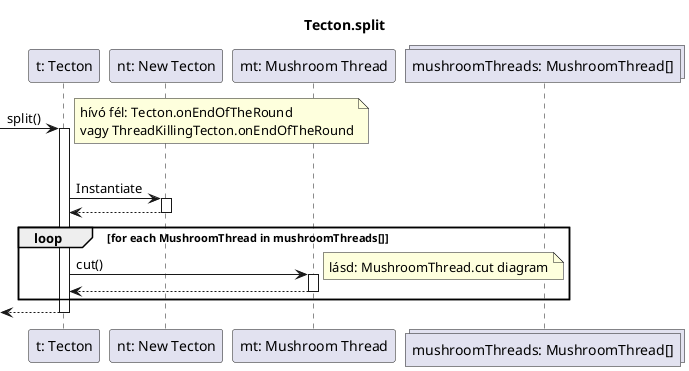 @startuml split_sequence
title Tecton.split

participant "t: Tecton" as tecton
participant "nt: New Tecton" as newtecton
participant "mt: Mushroom Thread" as thread
collections "mushroomThreads: MushroomThread[]" as mts

-> tecton: split()
note right: hívó fél: Tecton.onEndOfTheRound\nvagy ThreadKillingTecton.onEndOfTheRound
activate tecton

opt random generated number lower than splitChance

tecton -> newtecton: Instantiate
activate newtecton

tecton <-- newtecton
deactivate newtecton

loop for each MushroomThread in mushroomThreads[]

	tecton -> thread: cut()
	note right: lásd: MushroomThread.cut diagram
	activate thread

	thread --> tecton
	deactivate thread

end

<-- tecton
deactivate tecton

@enduml